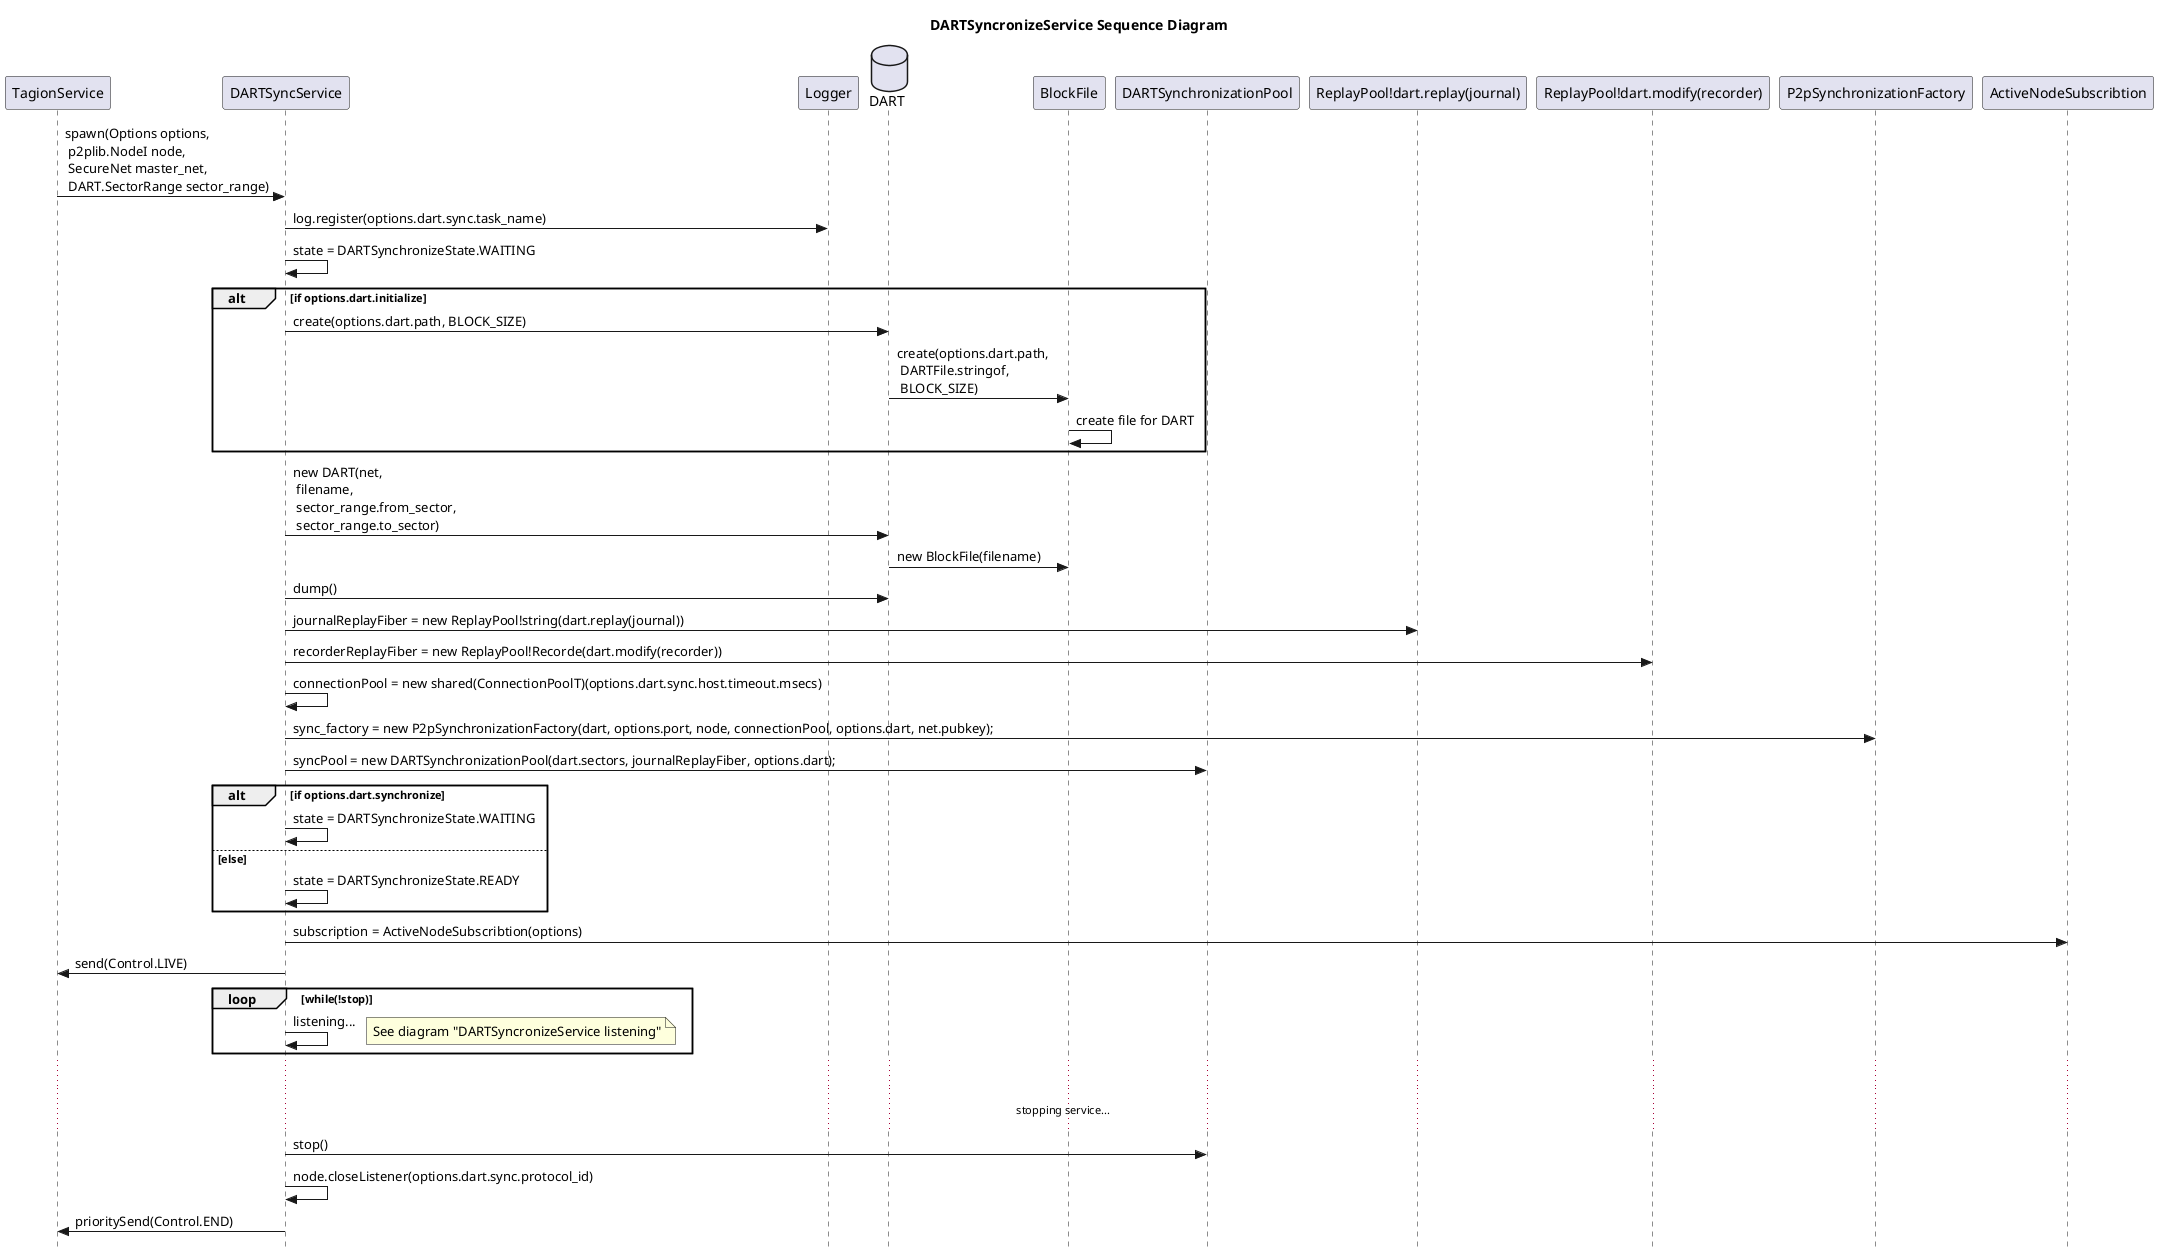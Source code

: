 @startuml DARTSyncService Sequence

skinparam Style strictuml
hide empty description
title DARTSyncronizeService Sequence Diagram

participant TagionService as tagion
participant DARTSyncService as dartsync
participant Logger as logger
database DART as dart
participant BlockFile as blockfile
participant DARTSynchronizationPool as syncpool
participant "ReplayPool!dart.replay(journal)" as journalpool
participant "ReplayPool!dart.modify(recorder)" as recorderpool
participant P2pSynchronizationFactory as syncfactory
participant ActiveNodeSubscribtion as nodesubscription

tagion -> dartsync : spawn(Options options, \n p2plib.NodeI node, \n SecureNet master_net, \n DART.SectorRange sector_range)
dartsync -> logger : log.register(options.dart.sync.task_name)
dartsync -> dartsync : state = DARTSynchronizeState.WAITING

alt if options.dart.initialize
    dartsync -> dart : create(options.dart.path, BLOCK_SIZE)
    dart -> blockfile : create(options.dart.path, \n DARTFile.stringof, \n BLOCK_SIZE)
    blockfile -> blockfile : create file for DART
end

dartsync -> dart : new DART(net, \n filename, \n sector_range.from_sector, \n sector_range.to_sector)
dart -> blockfile : new BlockFile(filename)
dartsync -> dart : dump()

dartsync -> journalpool : journalReplayFiber = new ReplayPool!string(dart.replay(journal))
dartsync -> recorderpool : recorderReplayFiber = new ReplayPool!Recorde(dart.modify(recorder))

dartsync -> dartsync : connectionPool = new shared(ConnectionPoolT)(options.dart.sync.host.timeout.msecs)
dartsync -> syncfactory : sync_factory = new P2pSynchronizationFactory(dart, options.port, node, connectionPool, options.dart, net.pubkey);
dartsync -> syncpool : syncPool = new DARTSynchronizationPool(dart.sectors, journalReplayFiber, options.dart);

alt if options.dart.synchronize
    dartsync -> dartsync : state = DARTSynchronizeState.WAITING
else else
    dartsync -> dartsync : state = DARTSynchronizeState.READY
end

dartsync -> nodesubscription : subscription = ActiveNodeSubscribtion(options)
dartsync -> tagion : send(Control.LIVE)

loop while(!stop)
    dartsync -> dartsync : listening...
    note right : See diagram "DARTSyncronizeService listening"
end

...
...stopping service......

dartsync -> syncpool : stop()
dartsync -> dartsync : node.closeListener(options.dart.sync.protocol_id)
dartsync -> tagion : prioritySend(Control.END)

@enduml

{
    try
    {

        auto journalReplayFiber = new ReplayPool!string((string journal) => dart.replay(journal));

        auto connectionPool = new shared(ConnectionPoolT)(
            options.dart.sync.host.timeout.msecs);
        auto sync_factory = new P2pSynchronizationFactory(
            dart, options.port, node,
            connectionPool, options.dart, net.pubkey);
        auto syncPool = new DARTSynchronizationPool!(StdHandlerPool!(ResponseHandler, uint))(dart.sectors,
            journalReplayFiber, options.dart);
        bool request_handling = false;




        auto subscription = ActiveNodeSubscribtion!Net(options);

        ownerTid.send(Control.LIVE);
        while (!stop)
        {
        }

        scope (exit)
        {
            syncPool.stop;
            node.closeListener(pid);
            ownerTid.prioritySend(Control.END);
        }
    }
}